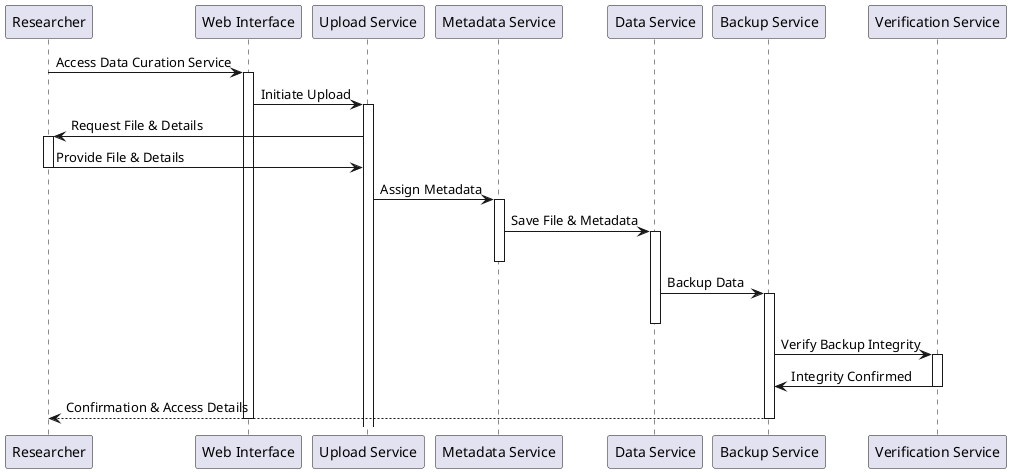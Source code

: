 @startuml
participant Researcher
participant WebInterface as "Web Interface"
participant UploadService as "Upload Service"
participant MetadataService as "Metadata Service"
participant DataService as "Data Service"
participant BackupService as "Backup Service"
participant VerificationService as "Verification Service"

Researcher -> WebInterface: Access Data Curation Service
activate WebInterface

WebInterface -> UploadService: Initiate Upload
activate UploadService

UploadService -> Researcher: Request File & Details
activate Researcher

Researcher -> UploadService: Provide File & Details
deactivate Researcher

UploadService -> MetadataService: Assign Metadata
activate MetadataService

MetadataService -> DataService: Save File & Metadata
activate DataService
deactivate MetadataService

DataService -> BackupService: Backup Data
activate BackupService
deactivate DataService

BackupService -> VerificationService: Verify Backup Integrity
activate VerificationService
VerificationService -> BackupService: Integrity Confirmed
deactivate VerificationService

BackupService --> Researcher: Confirmation & Access Details
deactivate BackupService

deactivate WebInterface

@enduml